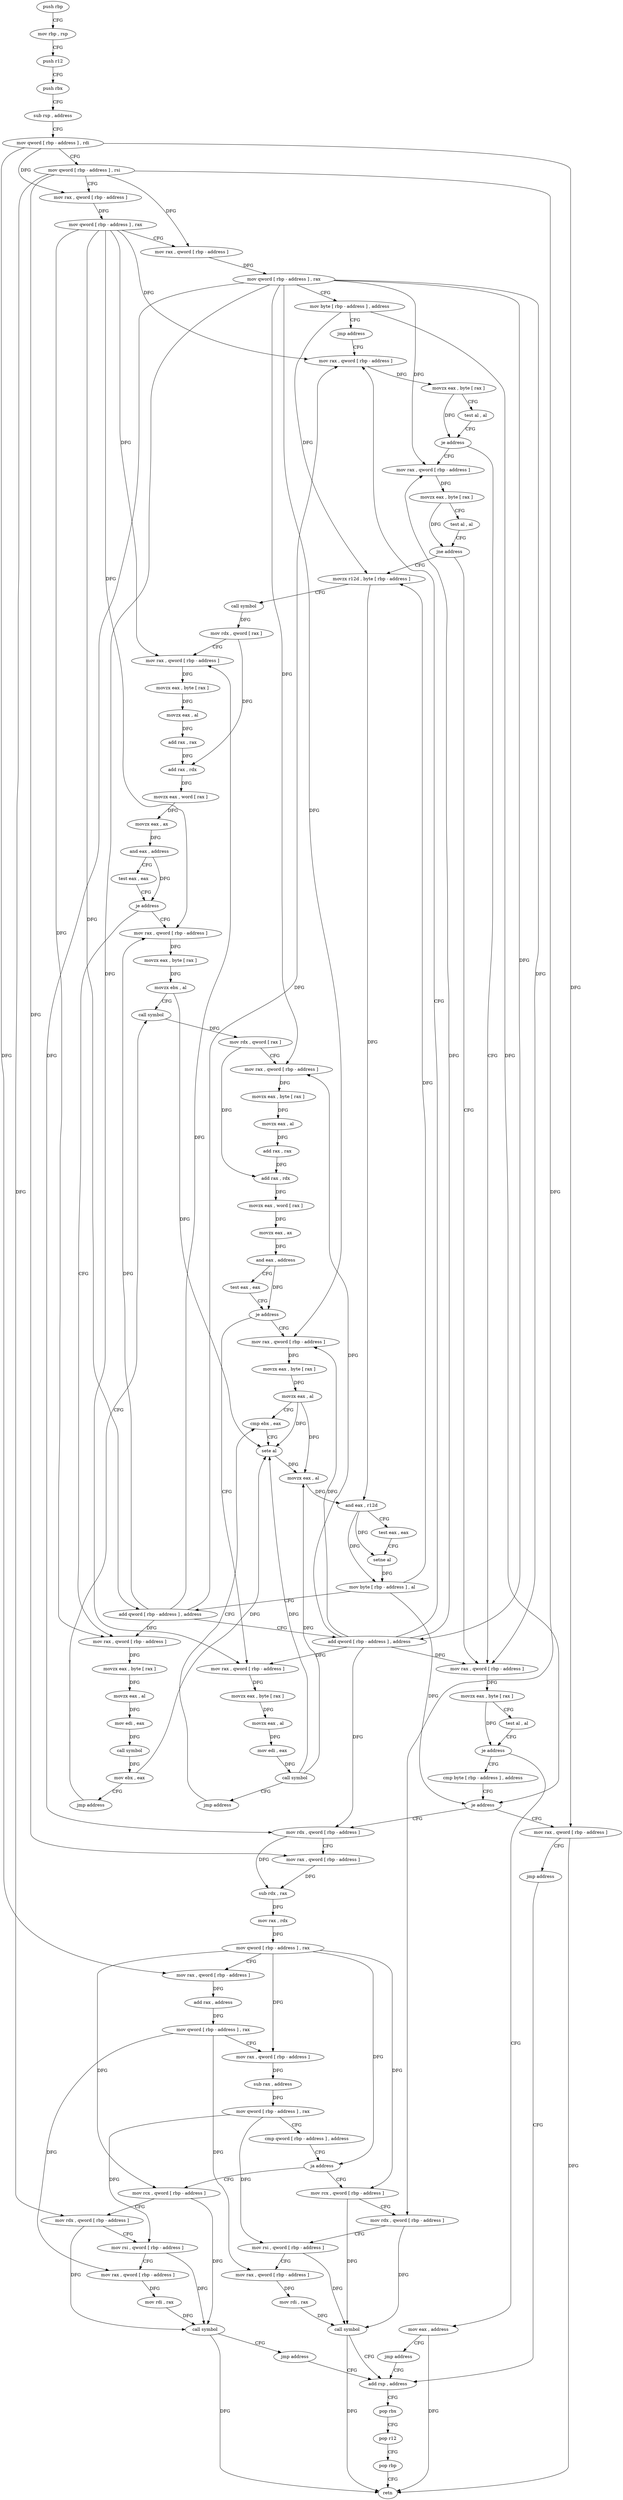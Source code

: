 digraph "func" {
"4362306" [label = "push rbp" ]
"4362307" [label = "mov rbp , rsp" ]
"4362310" [label = "push r12" ]
"4362312" [label = "push rbx" ]
"4362313" [label = "sub rsp , address" ]
"4362317" [label = "mov qword [ rbp - address ] , rdi" ]
"4362321" [label = "mov qword [ rbp - address ] , rsi" ]
"4362325" [label = "mov rax , qword [ rbp - address ]" ]
"4362329" [label = "mov qword [ rbp - address ] , rax" ]
"4362333" [label = "mov rax , qword [ rbp - address ]" ]
"4362337" [label = "mov qword [ rbp - address ] , rax" ]
"4362341" [label = "mov byte [ rbp - address ] , address" ]
"4362345" [label = "jmp address" ]
"4362522" [label = "mov rax , qword [ rbp - address ]" ]
"4362526" [label = "movzx eax , byte [ rax ]" ]
"4362529" [label = "test al , al" ]
"4362531" [label = "je address" ]
"4362548" [label = "mov rax , qword [ rbp - address ]" ]
"4362533" [label = "mov rax , qword [ rbp - address ]" ]
"4362552" [label = "movzx eax , byte [ rax ]" ]
"4362555" [label = "test al , al" ]
"4362557" [label = "je address" ]
"4362566" [label = "cmp byte [ rbp - address ] , address" ]
"4362559" [label = "mov eax , address" ]
"4362537" [label = "movzx eax , byte [ rax ]" ]
"4362540" [label = "test al , al" ]
"4362542" [label = "jne address" ]
"4362350" [label = "movzx r12d , byte [ rbp - address ]" ]
"4362570" [label = "je address" ]
"4362578" [label = "mov rdx , qword [ rbp - address ]" ]
"4362572" [label = "mov rax , qword [ rbp - address ]" ]
"4362564" [label = "jmp address" ]
"4362677" [label = "add rsp , address" ]
"4362355" [label = "call symbol" ]
"4362360" [label = "mov rdx , qword [ rax ]" ]
"4362363" [label = "mov rax , qword [ rbp - address ]" ]
"4362367" [label = "movzx eax , byte [ rax ]" ]
"4362370" [label = "movzx eax , al" ]
"4362373" [label = "add rax , rax" ]
"4362376" [label = "add rax , rdx" ]
"4362379" [label = "movzx eax , word [ rax ]" ]
"4362382" [label = "movzx eax , ax" ]
"4362385" [label = "and eax , address" ]
"4362390" [label = "test eax , eax" ]
"4362392" [label = "je address" ]
"4362415" [label = "mov rax , qword [ rbp - address ]" ]
"4362394" [label = "mov rax , qword [ rbp - address ]" ]
"4362582" [label = "mov rax , qword [ rbp - address ]" ]
"4362586" [label = "sub rdx , rax" ]
"4362589" [label = "mov rax , rdx" ]
"4362592" [label = "mov qword [ rbp - address ] , rax" ]
"4362596" [label = "mov rax , qword [ rbp - address ]" ]
"4362600" [label = "add rax , address" ]
"4362604" [label = "mov qword [ rbp - address ] , rax" ]
"4362608" [label = "mov rax , qword [ rbp - address ]" ]
"4362612" [label = "sub rax , address" ]
"4362616" [label = "mov qword [ rbp - address ] , rax" ]
"4362620" [label = "cmp qword [ rbp - address ] , address" ]
"4362625" [label = "ja address" ]
"4362653" [label = "mov rcx , qword [ rbp - address ]" ]
"4362627" [label = "mov rcx , qword [ rbp - address ]" ]
"4362576" [label = "jmp address" ]
"4362681" [label = "pop rbx" ]
"4362682" [label = "pop r12" ]
"4362684" [label = "pop rbp" ]
"4362685" [label = "retn" ]
"4362419" [label = "movzx eax , byte [ rax ]" ]
"4362422" [label = "movzx ebx , al" ]
"4362425" [label = "call symbol" ]
"4362398" [label = "movzx eax , byte [ rax ]" ]
"4362401" [label = "movzx eax , al" ]
"4362404" [label = "mov edi , eax" ]
"4362406" [label = "call symbol" ]
"4362411" [label = "mov ebx , eax" ]
"4362413" [label = "jmp address" ]
"4362657" [label = "mov rdx , qword [ rbp - address ]" ]
"4362661" [label = "mov rsi , qword [ rbp - address ]" ]
"4362665" [label = "mov rax , qword [ rbp - address ]" ]
"4362669" [label = "mov rdi , rax" ]
"4362672" [label = "call symbol" ]
"4362631" [label = "mov rdx , qword [ rbp - address ]" ]
"4362635" [label = "mov rsi , qword [ rbp - address ]" ]
"4362639" [label = "mov rax , qword [ rbp - address ]" ]
"4362643" [label = "mov rdi , rax" ]
"4362646" [label = "call symbol" ]
"4362651" [label = "jmp address" ]
"4362483" [label = "mov rax , qword [ rbp - address ]" ]
"4362487" [label = "movzx eax , byte [ rax ]" ]
"4362490" [label = "movzx eax , al" ]
"4362493" [label = "cmp ebx , eax" ]
"4362464" [label = "mov rax , qword [ rbp - address ]" ]
"4362468" [label = "movzx eax , byte [ rax ]" ]
"4362471" [label = "movzx eax , al" ]
"4362474" [label = "mov edi , eax" ]
"4362476" [label = "call symbol" ]
"4362481" [label = "jmp address" ]
"4362430" [label = "mov rdx , qword [ rax ]" ]
"4362433" [label = "mov rax , qword [ rbp - address ]" ]
"4362437" [label = "movzx eax , byte [ rax ]" ]
"4362440" [label = "movzx eax , al" ]
"4362443" [label = "add rax , rax" ]
"4362446" [label = "add rax , rdx" ]
"4362449" [label = "movzx eax , word [ rax ]" ]
"4362452" [label = "movzx eax , ax" ]
"4362455" [label = "and eax , address" ]
"4362460" [label = "test eax , eax" ]
"4362462" [label = "je address" ]
"4362495" [label = "sete al" ]
"4362498" [label = "movzx eax , al" ]
"4362501" [label = "and eax , r12d" ]
"4362504" [label = "test eax , eax" ]
"4362506" [label = "setne al" ]
"4362509" [label = "mov byte [ rbp - address ] , al" ]
"4362512" [label = "add qword [ rbp - address ] , address" ]
"4362517" [label = "add qword [ rbp - address ] , address" ]
"4362306" -> "4362307" [ label = "CFG" ]
"4362307" -> "4362310" [ label = "CFG" ]
"4362310" -> "4362312" [ label = "CFG" ]
"4362312" -> "4362313" [ label = "CFG" ]
"4362313" -> "4362317" [ label = "CFG" ]
"4362317" -> "4362321" [ label = "CFG" ]
"4362317" -> "4362325" [ label = "DFG" ]
"4362317" -> "4362596" [ label = "DFG" ]
"4362317" -> "4362572" [ label = "DFG" ]
"4362321" -> "4362325" [ label = "CFG" ]
"4362321" -> "4362333" [ label = "DFG" ]
"4362321" -> "4362582" [ label = "DFG" ]
"4362321" -> "4362657" [ label = "DFG" ]
"4362321" -> "4362631" [ label = "DFG" ]
"4362325" -> "4362329" [ label = "DFG" ]
"4362329" -> "4362333" [ label = "CFG" ]
"4362329" -> "4362522" [ label = "DFG" ]
"4362329" -> "4362363" [ label = "DFG" ]
"4362329" -> "4362415" [ label = "DFG" ]
"4362329" -> "4362394" [ label = "DFG" ]
"4362329" -> "4362512" [ label = "DFG" ]
"4362333" -> "4362337" [ label = "DFG" ]
"4362337" -> "4362341" [ label = "CFG" ]
"4362337" -> "4362548" [ label = "DFG" ]
"4362337" -> "4362533" [ label = "DFG" ]
"4362337" -> "4362578" [ label = "DFG" ]
"4362337" -> "4362433" [ label = "DFG" ]
"4362337" -> "4362483" [ label = "DFG" ]
"4362337" -> "4362464" [ label = "DFG" ]
"4362337" -> "4362517" [ label = "DFG" ]
"4362341" -> "4362345" [ label = "CFG" ]
"4362341" -> "4362570" [ label = "DFG" ]
"4362341" -> "4362350" [ label = "DFG" ]
"4362345" -> "4362522" [ label = "CFG" ]
"4362522" -> "4362526" [ label = "DFG" ]
"4362526" -> "4362529" [ label = "CFG" ]
"4362526" -> "4362531" [ label = "DFG" ]
"4362529" -> "4362531" [ label = "CFG" ]
"4362531" -> "4362548" [ label = "CFG" ]
"4362531" -> "4362533" [ label = "CFG" ]
"4362548" -> "4362552" [ label = "DFG" ]
"4362533" -> "4362537" [ label = "DFG" ]
"4362552" -> "4362555" [ label = "CFG" ]
"4362552" -> "4362557" [ label = "DFG" ]
"4362555" -> "4362557" [ label = "CFG" ]
"4362557" -> "4362566" [ label = "CFG" ]
"4362557" -> "4362559" [ label = "CFG" ]
"4362566" -> "4362570" [ label = "CFG" ]
"4362559" -> "4362564" [ label = "CFG" ]
"4362559" -> "4362685" [ label = "DFG" ]
"4362537" -> "4362540" [ label = "CFG" ]
"4362537" -> "4362542" [ label = "DFG" ]
"4362540" -> "4362542" [ label = "CFG" ]
"4362542" -> "4362350" [ label = "CFG" ]
"4362542" -> "4362548" [ label = "CFG" ]
"4362350" -> "4362355" [ label = "CFG" ]
"4362350" -> "4362501" [ label = "DFG" ]
"4362570" -> "4362578" [ label = "CFG" ]
"4362570" -> "4362572" [ label = "CFG" ]
"4362578" -> "4362582" [ label = "CFG" ]
"4362578" -> "4362586" [ label = "DFG" ]
"4362572" -> "4362576" [ label = "CFG" ]
"4362572" -> "4362685" [ label = "DFG" ]
"4362564" -> "4362677" [ label = "CFG" ]
"4362677" -> "4362681" [ label = "CFG" ]
"4362355" -> "4362360" [ label = "DFG" ]
"4362360" -> "4362363" [ label = "CFG" ]
"4362360" -> "4362376" [ label = "DFG" ]
"4362363" -> "4362367" [ label = "DFG" ]
"4362367" -> "4362370" [ label = "DFG" ]
"4362370" -> "4362373" [ label = "DFG" ]
"4362373" -> "4362376" [ label = "DFG" ]
"4362376" -> "4362379" [ label = "DFG" ]
"4362379" -> "4362382" [ label = "DFG" ]
"4362382" -> "4362385" [ label = "DFG" ]
"4362385" -> "4362390" [ label = "CFG" ]
"4362385" -> "4362392" [ label = "DFG" ]
"4362390" -> "4362392" [ label = "CFG" ]
"4362392" -> "4362415" [ label = "CFG" ]
"4362392" -> "4362394" [ label = "CFG" ]
"4362415" -> "4362419" [ label = "DFG" ]
"4362394" -> "4362398" [ label = "DFG" ]
"4362582" -> "4362586" [ label = "DFG" ]
"4362586" -> "4362589" [ label = "DFG" ]
"4362589" -> "4362592" [ label = "DFG" ]
"4362592" -> "4362596" [ label = "CFG" ]
"4362592" -> "4362608" [ label = "DFG" ]
"4362592" -> "4362625" [ label = "DFG" ]
"4362592" -> "4362653" [ label = "DFG" ]
"4362592" -> "4362627" [ label = "DFG" ]
"4362596" -> "4362600" [ label = "DFG" ]
"4362600" -> "4362604" [ label = "DFG" ]
"4362604" -> "4362608" [ label = "CFG" ]
"4362604" -> "4362665" [ label = "DFG" ]
"4362604" -> "4362639" [ label = "DFG" ]
"4362608" -> "4362612" [ label = "DFG" ]
"4362612" -> "4362616" [ label = "DFG" ]
"4362616" -> "4362620" [ label = "CFG" ]
"4362616" -> "4362661" [ label = "DFG" ]
"4362616" -> "4362635" [ label = "DFG" ]
"4362620" -> "4362625" [ label = "CFG" ]
"4362625" -> "4362653" [ label = "CFG" ]
"4362625" -> "4362627" [ label = "CFG" ]
"4362653" -> "4362657" [ label = "CFG" ]
"4362653" -> "4362672" [ label = "DFG" ]
"4362627" -> "4362631" [ label = "CFG" ]
"4362627" -> "4362646" [ label = "DFG" ]
"4362576" -> "4362677" [ label = "CFG" ]
"4362681" -> "4362682" [ label = "CFG" ]
"4362682" -> "4362684" [ label = "CFG" ]
"4362684" -> "4362685" [ label = "CFG" ]
"4362419" -> "4362422" [ label = "DFG" ]
"4362422" -> "4362425" [ label = "CFG" ]
"4362422" -> "4362495" [ label = "DFG" ]
"4362425" -> "4362430" [ label = "DFG" ]
"4362398" -> "4362401" [ label = "DFG" ]
"4362401" -> "4362404" [ label = "DFG" ]
"4362404" -> "4362406" [ label = "DFG" ]
"4362406" -> "4362411" [ label = "DFG" ]
"4362411" -> "4362413" [ label = "CFG" ]
"4362411" -> "4362495" [ label = "DFG" ]
"4362413" -> "4362425" [ label = "CFG" ]
"4362657" -> "4362661" [ label = "CFG" ]
"4362657" -> "4362672" [ label = "DFG" ]
"4362661" -> "4362665" [ label = "CFG" ]
"4362661" -> "4362672" [ label = "DFG" ]
"4362665" -> "4362669" [ label = "DFG" ]
"4362669" -> "4362672" [ label = "DFG" ]
"4362672" -> "4362677" [ label = "CFG" ]
"4362672" -> "4362685" [ label = "DFG" ]
"4362631" -> "4362635" [ label = "CFG" ]
"4362631" -> "4362646" [ label = "DFG" ]
"4362635" -> "4362639" [ label = "CFG" ]
"4362635" -> "4362646" [ label = "DFG" ]
"4362639" -> "4362643" [ label = "DFG" ]
"4362643" -> "4362646" [ label = "DFG" ]
"4362646" -> "4362651" [ label = "CFG" ]
"4362646" -> "4362685" [ label = "DFG" ]
"4362651" -> "4362677" [ label = "CFG" ]
"4362483" -> "4362487" [ label = "DFG" ]
"4362487" -> "4362490" [ label = "DFG" ]
"4362490" -> "4362493" [ label = "CFG" ]
"4362490" -> "4362495" [ label = "DFG" ]
"4362490" -> "4362498" [ label = "DFG" ]
"4362493" -> "4362495" [ label = "CFG" ]
"4362464" -> "4362468" [ label = "DFG" ]
"4362468" -> "4362471" [ label = "DFG" ]
"4362471" -> "4362474" [ label = "DFG" ]
"4362474" -> "4362476" [ label = "DFG" ]
"4362476" -> "4362481" [ label = "CFG" ]
"4362476" -> "4362495" [ label = "DFG" ]
"4362476" -> "4362498" [ label = "DFG" ]
"4362481" -> "4362493" [ label = "CFG" ]
"4362430" -> "4362433" [ label = "CFG" ]
"4362430" -> "4362446" [ label = "DFG" ]
"4362433" -> "4362437" [ label = "DFG" ]
"4362437" -> "4362440" [ label = "DFG" ]
"4362440" -> "4362443" [ label = "DFG" ]
"4362443" -> "4362446" [ label = "DFG" ]
"4362446" -> "4362449" [ label = "DFG" ]
"4362449" -> "4362452" [ label = "DFG" ]
"4362452" -> "4362455" [ label = "DFG" ]
"4362455" -> "4362460" [ label = "CFG" ]
"4362455" -> "4362462" [ label = "DFG" ]
"4362460" -> "4362462" [ label = "CFG" ]
"4362462" -> "4362483" [ label = "CFG" ]
"4362462" -> "4362464" [ label = "CFG" ]
"4362495" -> "4362498" [ label = "DFG" ]
"4362498" -> "4362501" [ label = "DFG" ]
"4362501" -> "4362504" [ label = "CFG" ]
"4362501" -> "4362506" [ label = "DFG" ]
"4362501" -> "4362509" [ label = "DFG" ]
"4362504" -> "4362506" [ label = "CFG" ]
"4362506" -> "4362509" [ label = "DFG" ]
"4362509" -> "4362512" [ label = "CFG" ]
"4362509" -> "4362570" [ label = "DFG" ]
"4362509" -> "4362350" [ label = "DFG" ]
"4362512" -> "4362517" [ label = "CFG" ]
"4362512" -> "4362522" [ label = "DFG" ]
"4362512" -> "4362363" [ label = "DFG" ]
"4362512" -> "4362415" [ label = "DFG" ]
"4362512" -> "4362394" [ label = "DFG" ]
"4362517" -> "4362522" [ label = "CFG" ]
"4362517" -> "4362548" [ label = "DFG" ]
"4362517" -> "4362533" [ label = "DFG" ]
"4362517" -> "4362578" [ label = "DFG" ]
"4362517" -> "4362433" [ label = "DFG" ]
"4362517" -> "4362483" [ label = "DFG" ]
"4362517" -> "4362464" [ label = "DFG" ]
}
